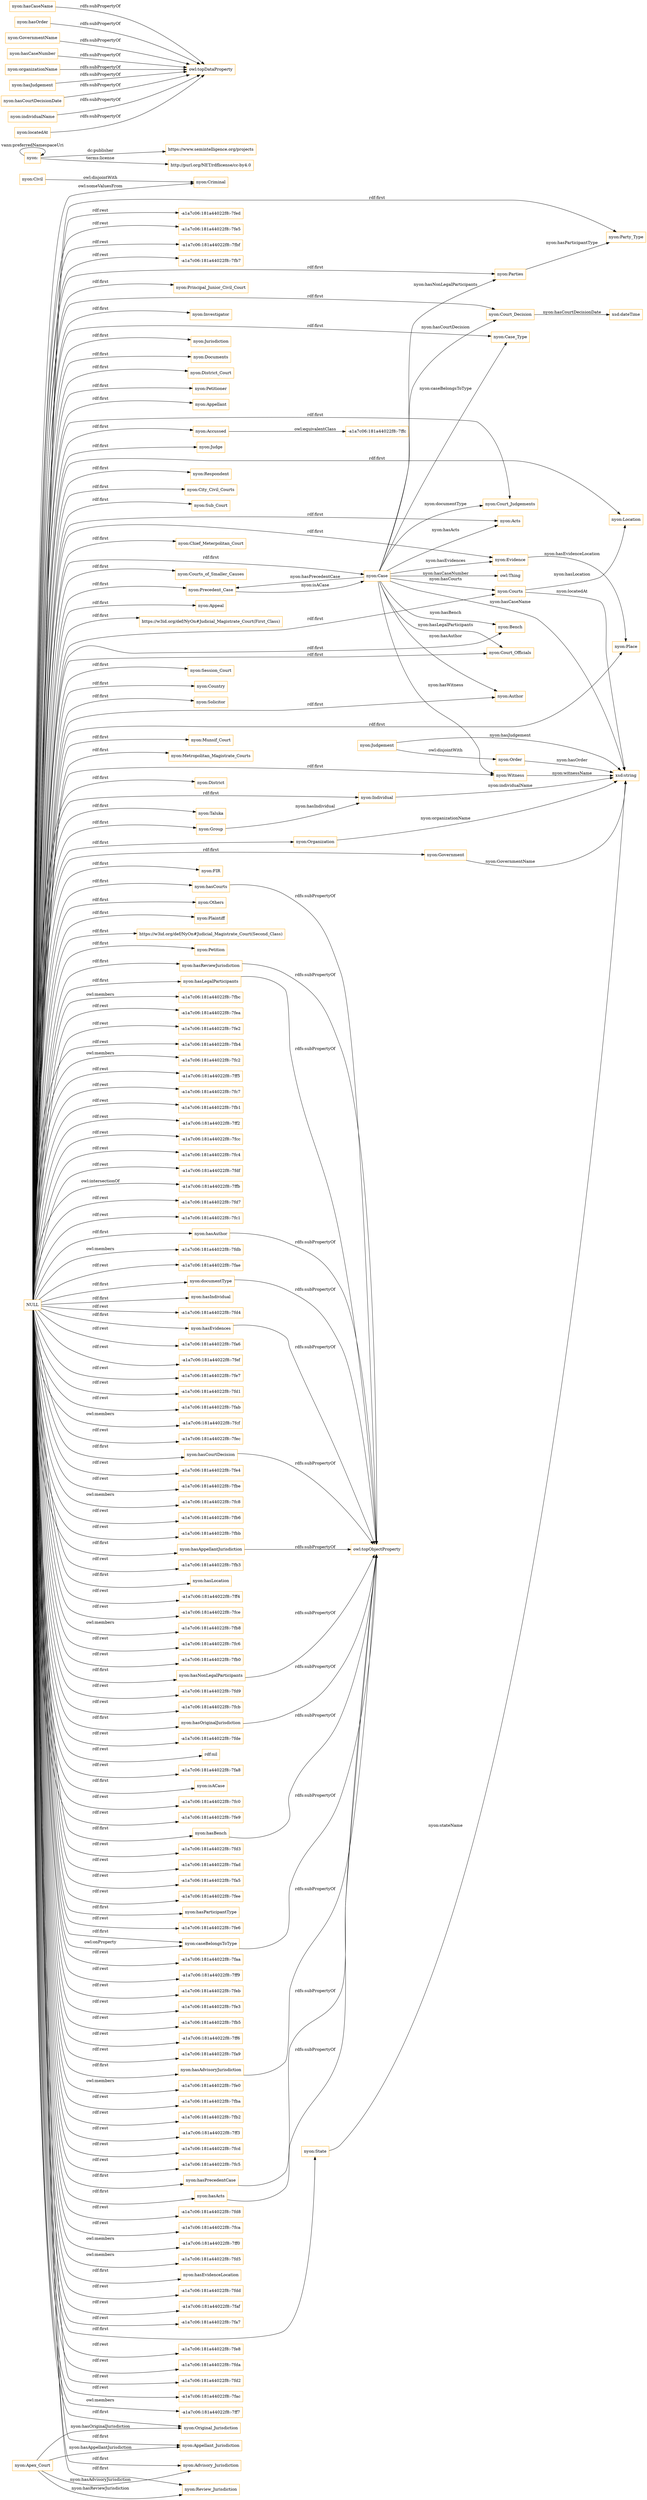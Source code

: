digraph ar2dtool_diagram { 
rankdir=LR;
size="1501"
node [shape = rectangle, color="orange"]; "nyon:Parties" "nyon:Principal_Junior_Civil_Court" "nyon:Case_Type" "nyon:Investigator" "nyon:Court_Judgements" "nyon:Jurisdiction" "nyon:Criminal" "nyon:Documents" "nyon:District_Court" "nyon:Petitioner" "nyon:Judgement" "nyon:Appellant" "nyon:Location" "nyon:Appellant_Jurisdiction" "nyon:Acts" "nyon:Judge" "nyon:Accussed" "nyon:Respondent" "nyon:Original_Jurisdiction" "nyon:City_Civil_Courts" "nyon:Sub_Court" "nyon:Witness" "nyon:Party_Type" "nyon:Chief_Meterpolitan_Court" "nyon:Individual" "nyon:Courts_of_Smaller_Causes" "nyon:Precedent_Case" "nyon:Appeal" "https://w3id.org/def/NyOn#Judicial_Magistrate_Court(First_Class)" "nyon:Place" "nyon:Courts" "nyon:Evidence" "nyon:Session_Court" "nyon:Review_Jurisdiction" "nyon:Country" "nyon:Solicitor" "nyon:Group" "nyon:Bench" "nyon:Munsif_Court" "nyon:Metropolitan_Magistrate_Courts" "nyon:Case" "-a1a7c06:181a44022f8:-7ffc" "nyon:District" "nyon:Organization" "nyon:Taluka" "nyon:Court_Decision" "nyon:Order" "nyon:Court_Officials" "nyon:Government" "nyon:FIR" "nyon:State" "nyon:Others" "nyon:Plaintiff" "https://w3id.org/def/NyOn#Judicial_Magistrate_Court(Second_Class)" "nyon:Petition" "nyon:Civil" "nyon:Apex_Court" "nyon:Author" "nyon:Advisory_Jurisdiction" ; /*classes style*/
	"nyon:" -> "https://www.semintelligence.org/projects" [ label = "dc:publisher" ];
	"nyon:" -> "nyon:" [ label = "vann:preferredNamespaceUri" ];
	"nyon:" -> "http://purl.org/NET/rdflicense/cc-by4.0" [ label = "terms:license" ];
	"NULL" -> "nyon:hasAuthor" [ label = "rdf:first" ];
	"NULL" -> "nyon:Author" [ label = "rdf:first" ];
	"NULL" -> "nyon:Taluka" [ label = "rdf:first" ];
	"NULL" -> "nyon:Location" [ label = "rdf:first" ];
	"NULL" -> "-a1a7c06:181a44022f8:-7fbc" [ label = "owl:members" ];
	"NULL" -> "-a1a7c06:181a44022f8:-7fea" [ label = "rdf:rest" ];
	"NULL" -> "-a1a7c06:181a44022f8:-7fe2" [ label = "rdf:rest" ];
	"NULL" -> "nyon:Parties" [ label = "rdf:first" ];
	"NULL" -> "-a1a7c06:181a44022f8:-7fb4" [ label = "rdf:rest" ];
	"NULL" -> "-a1a7c06:181a44022f8:-7fc2" [ label = "owl:members" ];
	"NULL" -> "nyon:Judge" [ label = "rdf:first" ];
	"NULL" -> "-a1a7c06:181a44022f8:-7ff5" [ label = "rdf:rest" ];
	"NULL" -> "-a1a7c06:181a44022f8:-7fc7" [ label = "rdf:rest" ];
	"NULL" -> "-a1a7c06:181a44022f8:-7fb1" [ label = "rdf:rest" ];
	"NULL" -> "nyon:Country" [ label = "rdf:first" ];
	"NULL" -> "nyon:Courts" [ label = "rdf:first" ];
	"NULL" -> "nyon:Criminal" [ label = "owl:someValuesFrom" ];
	"NULL" -> "nyon:Petitioner" [ label = "rdf:first" ];
	"NULL" -> "-a1a7c06:181a44022f8:-7ff2" [ label = "rdf:rest" ];
	"NULL" -> "-a1a7c06:181a44022f8:-7fcc" [ label = "rdf:rest" ];
	"NULL" -> "-a1a7c06:181a44022f8:-7fc4" [ label = "rdf:rest" ];
	"NULL" -> "nyon:Chief_Meterpolitan_Court" [ label = "rdf:first" ];
	"NULL" -> "nyon:Session_Court" [ label = "rdf:first" ];
	"NULL" -> "-a1a7c06:181a44022f8:-7fdf" [ label = "rdf:rest" ];
	"NULL" -> "-a1a7c06:181a44022f8:-7ffb" [ label = "owl:intersectionOf" ];
	"NULL" -> "-a1a7c06:181a44022f8:-7fd7" [ label = "rdf:rest" ];
	"NULL" -> "-a1a7c06:181a44022f8:-7fc1" [ label = "rdf:rest" ];
	"NULL" -> "nyon:documentType" [ label = "rdf:first" ];
	"NULL" -> "-a1a7c06:181a44022f8:-7fdb" [ label = "owl:members" ];
	"NULL" -> "-a1a7c06:181a44022f8:-7fae" [ label = "rdf:rest" ];
	"NULL" -> "nyon:Organization" [ label = "rdf:first" ];
	"NULL" -> "nyon:hasEvidences" [ label = "rdf:first" ];
	"NULL" -> "nyon:hasIndividual" [ label = "rdf:first" ];
	"NULL" -> "-a1a7c06:181a44022f8:-7fd4" [ label = "rdf:rest" ];
	"NULL" -> "nyon:hasCourtDecision" [ label = "rdf:first" ];
	"NULL" -> "nyon:Appellant_Jurisdiction" [ label = "rdf:first" ];
	"NULL" -> "nyon:Party_Type" [ label = "rdf:first" ];
	"NULL" -> "-a1a7c06:181a44022f8:-7fa6" [ label = "rdf:rest" ];
	"NULL" -> "-a1a7c06:181a44022f8:-7fef" [ label = "rdf:rest" ];
	"NULL" -> "-a1a7c06:181a44022f8:-7fe7" [ label = "rdf:rest" ];
	"NULL" -> "-a1a7c06:181a44022f8:-7fd1" [ label = "rdf:rest" ];
	"NULL" -> "nyon:Documents" [ label = "rdf:first" ];
	"NULL" -> "nyon:Appellant" [ label = "rdf:first" ];
	"NULL" -> "-a1a7c06:181a44022f8:-7fab" [ label = "rdf:rest" ];
	"NULL" -> "nyon:Bench" [ label = "rdf:first" ];
	"NULL" -> "nyon:Acts" [ label = "rdf:first" ];
	"NULL" -> "-a1a7c06:181a44022f8:-7fcf" [ label = "owl:members" ];
	"NULL" -> "-a1a7c06:181a44022f8:-7fec" [ label = "rdf:rest" ];
	"NULL" -> "nyon:hasAppellantJurisdiction" [ label = "rdf:first" ];
	"NULL" -> "-a1a7c06:181a44022f8:-7fe4" [ label = "rdf:rest" ];
	"NULL" -> "-a1a7c06:181a44022f8:-7fbe" [ label = "rdf:rest" ];
	"NULL" -> "-a1a7c06:181a44022f8:-7fc8" [ label = "owl:members" ];
	"NULL" -> "-a1a7c06:181a44022f8:-7fb6" [ label = "rdf:rest" ];
	"NULL" -> "nyon:Investigator" [ label = "rdf:first" ];
	"NULL" -> "nyon:Courts_of_Smaller_Causes" [ label = "rdf:first" ];
	"NULL" -> "-a1a7c06:181a44022f8:-7fbb" [ label = "rdf:rest" ];
	"NULL" -> "nyon:hasOriginalJurisdiction" [ label = "rdf:first" ];
	"NULL" -> "nyon:Solicitor" [ label = "rdf:first" ];
	"NULL" -> "https://w3id.org/def/NyOn#Judicial_Magistrate_Court(First_Class)" [ label = "rdf:first" ];
	"NULL" -> "nyon:State" [ label = "rdf:first" ];
	"NULL" -> "-a1a7c06:181a44022f8:-7fb3" [ label = "rdf:rest" ];
	"NULL" -> "nyon:hasLocation" [ label = "rdf:first" ];
	"NULL" -> "nyon:Accussed" [ label = "rdf:first" ];
	"NULL" -> "nyon:Group" [ label = "rdf:first" ];
	"NULL" -> "-a1a7c06:181a44022f8:-7ff4" [ label = "rdf:rest" ];
	"NULL" -> "-a1a7c06:181a44022f8:-7fce" [ label = "rdf:rest" ];
	"NULL" -> "-a1a7c06:181a44022f8:-7fb8" [ label = "owl:members" ];
	"NULL" -> "-a1a7c06:181a44022f8:-7fc6" [ label = "rdf:rest" ];
	"NULL" -> "nyon:Witness" [ label = "rdf:first" ];
	"NULL" -> "-a1a7c06:181a44022f8:-7fb0" [ label = "rdf:rest" ];
	"NULL" -> "nyon:hasBench" [ label = "rdf:first" ];
	"NULL" -> "-a1a7c06:181a44022f8:-7fd9" [ label = "rdf:rest" ];
	"NULL" -> "-a1a7c06:181a44022f8:-7fcb" [ label = "rdf:rest" ];
	"NULL" -> "nyon:Case" [ label = "rdf:first" ];
	"NULL" -> "nyon:caseBelongsToType" [ label = "rdf:first" ];
	"NULL" -> "-a1a7c06:181a44022f8:-7fde" [ label = "rdf:rest" ];
	"NULL" -> "rdf:nil" [ label = "rdf:rest" ];
	"NULL" -> "-a1a7c06:181a44022f8:-7fa8" [ label = "rdf:rest" ];
	"NULL" -> "nyon:isACase" [ label = "rdf:first" ];
	"NULL" -> "-a1a7c06:181a44022f8:-7fc0" [ label = "rdf:rest" ];
	"NULL" -> "nyon:Munsif_Court" [ label = "rdf:first" ];
	"NULL" -> "nyon:Others" [ label = "rdf:first" ];
	"NULL" -> "nyon:Principal_Junior_Civil_Court" [ label = "rdf:first" ];
	"NULL" -> "-a1a7c06:181a44022f8:-7fe9" [ label = "rdf:rest" ];
	"NULL" -> "nyon:Court_Judgements" [ label = "rdf:first" ];
	"NULL" -> "nyon:Respondent" [ label = "rdf:first" ];
	"NULL" -> "nyon:hasAdvisoryJurisdiction" [ label = "rdf:first" ];
	"NULL" -> "nyon:District" [ label = "rdf:first" ];
	"NULL" -> "-a1a7c06:181a44022f8:-7fd3" [ label = "rdf:rest" ];
	"NULL" -> "-a1a7c06:181a44022f8:-7fad" [ label = "rdf:rest" ];
	"NULL" -> "-a1a7c06:181a44022f8:-7fa5" [ label = "rdf:rest" ];
	"NULL" -> "nyon:Precedent_Case" [ label = "rdf:first" ];
	"NULL" -> "nyon:FIR" [ label = "rdf:first" ];
	"NULL" -> "-a1a7c06:181a44022f8:-7fee" [ label = "rdf:rest" ];
	"NULL" -> "nyon:hasParticipantType" [ label = "rdf:first" ];
	"NULL" -> "-a1a7c06:181a44022f8:-7fe6" [ label = "rdf:rest" ];
	"NULL" -> "nyon:Petition" [ label = "rdf:first" ];
	"NULL" -> "nyon:hasPrecedentCase" [ label = "rdf:first" ];
	"NULL" -> "nyon:Review_Jurisdiction" [ label = "rdf:first" ];
	"NULL" -> "-a1a7c06:181a44022f8:-7faa" [ label = "rdf:rest" ];
	"NULL" -> "-a1a7c06:181a44022f8:-7ff9" [ label = "rdf:rest" ];
	"NULL" -> "-a1a7c06:181a44022f8:-7feb" [ label = "rdf:rest" ];
	"NULL" -> "nyon:Sub_Court" [ label = "rdf:first" ];
	"NULL" -> "-a1a7c06:181a44022f8:-7fe3" [ label = "rdf:rest" ];
	"NULL" -> "-a1a7c06:181a44022f8:-7fb5" [ label = "rdf:rest" ];
	"NULL" -> "-a1a7c06:181a44022f8:-7ff6" [ label = "rdf:rest" ];
	"NULL" -> "-a1a7c06:181a44022f8:-7fa9" [ label = "rdf:rest" ];
	"NULL" -> "nyon:Original_Jurisdiction" [ label = "rdf:first" ];
	"NULL" -> "nyon:hasActs" [ label = "rdf:first" ];
	"NULL" -> "nyon:Case_Type" [ label = "rdf:first" ];
	"NULL" -> "-a1a7c06:181a44022f8:-7fe0" [ label = "owl:members" ];
	"NULL" -> "nyon:Metropolitan_Magistrate_Courts" [ label = "rdf:first" ];
	"NULL" -> "-a1a7c06:181a44022f8:-7fba" [ label = "rdf:rest" ];
	"NULL" -> "nyon:Plaintiff" [ label = "rdf:first" ];
	"NULL" -> "-a1a7c06:181a44022f8:-7fb2" [ label = "rdf:rest" ];
	"NULL" -> "-a1a7c06:181a44022f8:-7ff3" [ label = "rdf:rest" ];
	"NULL" -> "-a1a7c06:181a44022f8:-7fcd" [ label = "rdf:rest" ];
	"NULL" -> "nyon:City_Civil_Courts" [ label = "rdf:first" ];
	"NULL" -> "nyon:Court_Decision" [ label = "rdf:first" ];
	"NULL" -> "-a1a7c06:181a44022f8:-7fc5" [ label = "rdf:rest" ];
	"NULL" -> "nyon:hasCourts" [ label = "rdf:first" ];
	"NULL" -> "nyon:hasReviewJurisdiction" [ label = "rdf:first" ];
	"NULL" -> "-a1a7c06:181a44022f8:-7fd8" [ label = "rdf:rest" ];
	"NULL" -> "-a1a7c06:181a44022f8:-7fca" [ label = "rdf:rest" ];
	"NULL" -> "-a1a7c06:181a44022f8:-7ff0" [ label = "owl:members" ];
	"NULL" -> "nyon:Court_Officials" [ label = "rdf:first" ];
	"NULL" -> "nyon:Evidence" [ label = "rdf:first" ];
	"NULL" -> "nyon:District_Court" [ label = "rdf:first" ];
	"NULL" -> "-a1a7c06:181a44022f8:-7fd5" [ label = "owl:members" ];
	"NULL" -> "nyon:Place" [ label = "rdf:first" ];
	"NULL" -> "nyon:hasEvidenceLocation" [ label = "rdf:first" ];
	"NULL" -> "nyon:Government" [ label = "rdf:first" ];
	"NULL" -> "-a1a7c06:181a44022f8:-7fdd" [ label = "rdf:rest" ];
	"NULL" -> "-a1a7c06:181a44022f8:-7faf" [ label = "rdf:rest" ];
	"NULL" -> "-a1a7c06:181a44022f8:-7fa7" [ label = "rdf:rest" ];
	"NULL" -> "nyon:Appeal" [ label = "rdf:first" ];
	"NULL" -> "nyon:hasLegalParticipants" [ label = "rdf:first" ];
	"NULL" -> "-a1a7c06:181a44022f8:-7fe8" [ label = "rdf:rest" ];
	"NULL" -> "-a1a7c06:181a44022f8:-7fda" [ label = "rdf:rest" ];
	"NULL" -> "-a1a7c06:181a44022f8:-7fd2" [ label = "rdf:rest" ];
	"NULL" -> "-a1a7c06:181a44022f8:-7fac" [ label = "rdf:rest" ];
	"NULL" -> "https://w3id.org/def/NyOn#Judicial_Magistrate_Court(Second_Class)" [ label = "rdf:first" ];
	"NULL" -> "-a1a7c06:181a44022f8:-7ff7" [ label = "owl:members" ];
	"NULL" -> "nyon:hasNonLegalParticipants" [ label = "rdf:first" ];
	"NULL" -> "-a1a7c06:181a44022f8:-7fed" [ label = "rdf:rest" ];
	"NULL" -> "nyon:Advisory_Jurisdiction" [ label = "rdf:first" ];
	"NULL" -> "-a1a7c06:181a44022f8:-7fe5" [ label = "rdf:rest" ];
	"NULL" -> "nyon:Jurisdiction" [ label = "rdf:first" ];
	"NULL" -> "-a1a7c06:181a44022f8:-7fbf" [ label = "rdf:rest" ];
	"NULL" -> "nyon:caseBelongsToType" [ label = "owl:onProperty" ];
	"NULL" -> "nyon:Individual" [ label = "rdf:first" ];
	"NULL" -> "-a1a7c06:181a44022f8:-7fb7" [ label = "rdf:rest" ];
	"nyon:hasLegalParticipants" -> "owl:topObjectProperty" [ label = "rdfs:subPropertyOf" ];
	"nyon:hasAdvisoryJurisdiction" -> "owl:topObjectProperty" [ label = "rdfs:subPropertyOf" ];
	"nyon:hasCaseName" -> "owl:topDataProperty" [ label = "rdfs:subPropertyOf" ];
	"nyon:documentType" -> "owl:topObjectProperty" [ label = "rdfs:subPropertyOf" ];
	"nyon:hasNonLegalParticipants" -> "owl:topObjectProperty" [ label = "rdfs:subPropertyOf" ];
	"nyon:hasOrder" -> "owl:topDataProperty" [ label = "rdfs:subPropertyOf" ];
	"nyon:caseBelongsToType" -> "owl:topObjectProperty" [ label = "rdfs:subPropertyOf" ];
	"nyon:hasPrecedentCase" -> "owl:topObjectProperty" [ label = "rdfs:subPropertyOf" ];
	"nyon:Accussed" -> "-a1a7c06:181a44022f8:-7ffc" [ label = "owl:equivalentClass" ];
	"nyon:hasAppellantJurisdiction" -> "owl:topObjectProperty" [ label = "rdfs:subPropertyOf" ];
	"nyon:Judgement" -> "nyon:Order" [ label = "owl:disjointWith" ];
	"nyon:GovernmentName" -> "owl:topDataProperty" [ label = "rdfs:subPropertyOf" ];
	"nyon:Civil" -> "nyon:Criminal" [ label = "owl:disjointWith" ];
	"nyon:hasOriginalJurisdiction" -> "owl:topObjectProperty" [ label = "rdfs:subPropertyOf" ];
	"nyon:hasCaseNumber" -> "owl:topDataProperty" [ label = "rdfs:subPropertyOf" ];
	"nyon:hasCourts" -> "owl:topObjectProperty" [ label = "rdfs:subPropertyOf" ];
	"nyon:hasEvidences" -> "owl:topObjectProperty" [ label = "rdfs:subPropertyOf" ];
	"nyon:hasCourtDecision" -> "owl:topObjectProperty" [ label = "rdfs:subPropertyOf" ];
	"nyon:hasBench" -> "owl:topObjectProperty" [ label = "rdfs:subPropertyOf" ];
	"nyon:organizationName" -> "owl:topDataProperty" [ label = "rdfs:subPropertyOf" ];
	"nyon:hasActs" -> "owl:topObjectProperty" [ label = "rdfs:subPropertyOf" ];
	"nyon:hasReviewJurisdiction" -> "owl:topObjectProperty" [ label = "rdfs:subPropertyOf" ];
	"nyon:hasJudgement" -> "owl:topDataProperty" [ label = "rdfs:subPropertyOf" ];
	"nyon:hasCourtDecisionDate" -> "owl:topDataProperty" [ label = "rdfs:subPropertyOf" ];
	"nyon:individualName" -> "owl:topDataProperty" [ label = "rdfs:subPropertyOf" ];
	"nyon:locatedAt" -> "owl:topDataProperty" [ label = "rdfs:subPropertyOf" ];
	"nyon:hasAuthor" -> "owl:topObjectProperty" [ label = "rdfs:subPropertyOf" ];
	"nyon:Individual" -> "xsd:string" [ label = "nyon:individualName" ];
	"nyon:Evidence" -> "nyon:Place" [ label = "nyon:hasEvidenceLocation" ];
	"nyon:Case" -> "xsd:string" [ label = "nyon:hasCaseName" ];
	"nyon:Case" -> "nyon:Parties" [ label = "nyon:hasNonLegalParticipants" ];
	"nyon:Case" -> "owl:Thing" [ label = "nyon:hasCaseNumber" ];
	"nyon:Case" -> "nyon:Court_Officials" [ label = "nyon:hasLegalParticipants" ];
	"nyon:Case" -> "nyon:Witness" [ label = "nyon:hasWitness" ];
	"nyon:Courts" -> "xsd:string" [ label = "nyon:locatedAt" ];
	"nyon:Court_Decision" -> "xsd:dateTime" [ label = "nyon:hasCourtDecisionDate" ];
	"nyon:Order" -> "xsd:string" [ label = "nyon:hasOrder" ];
	"nyon:Case" -> "nyon:Court_Decision" [ label = "nyon:hasCourtDecision" ];
	"nyon:Apex_Court" -> "nyon:Original_Jurisdiction" [ label = "nyon:hasOriginalJurisdiction" ];
	"nyon:Courts" -> "nyon:Location" [ label = "nyon:hasLocation" ];
	"nyon:Group" -> "nyon:Individual" [ label = "nyon:hasIndividual" ];
	"nyon:Case" -> "nyon:Acts" [ label = "nyon:hasActs" ];
	"nyon:Judgement" -> "xsd:string" [ label = "nyon:hasJudgement" ];
	"nyon:Government" -> "xsd:string" [ label = "nyon:GovernmentName" ];
	"nyon:Case" -> "nyon:Author" [ label = "nyon:hasAuthor" ];
	"nyon:Witness" -> "xsd:string" [ label = "nyon:witnessName" ];
	"nyon:State" -> "xsd:string" [ label = "nyon:stateName" ];
	"nyon:Precedent_Case" -> "nyon:Case" [ label = "nyon:isACase" ];
	"nyon:Case" -> "nyon:Courts" [ label = "nyon:hasCourts" ];
	"nyon:Case" -> "nyon:Precedent_Case" [ label = "nyon:hasPrecedentCase" ];
	"nyon:Case" -> "nyon:Case_Type" [ label = "nyon:caseBelongsToType" ];
	"nyon:Apex_Court" -> "nyon:Appellant_Jurisdiction" [ label = "nyon:hasAppellantJurisdiction" ];
	"nyon:Organization" -> "xsd:string" [ label = "nyon:organizationName" ];
	"nyon:Apex_Court" -> "nyon:Review_Jurisdiction" [ label = "nyon:hasReviewJurisdiction" ];
	"nyon:Case" -> "nyon:Bench" [ label = "nyon:hasBench" ];
	"nyon:Apex_Court" -> "nyon:Advisory_Jurisdiction" [ label = "nyon:hasAdvisoryJurisdiction" ];
	"nyon:Parties" -> "nyon:Party_Type" [ label = "nyon:hasParticipantType" ];
	"nyon:Case" -> "nyon:Court_Judgements" [ label = "nyon:documentType" ];
	"nyon:Case" -> "nyon:Evidence" [ label = "nyon:hasEvidences" ];

}
